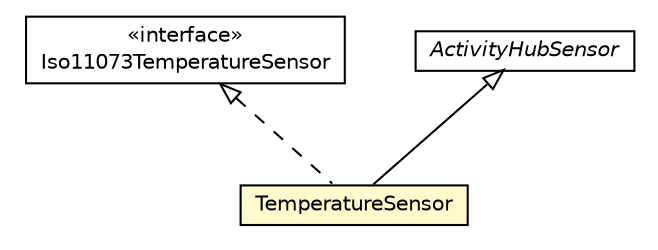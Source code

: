 #!/usr/local/bin/dot
#
# Class diagram 
# Generated by UMLGraph version R5_6-24-gf6e263 (http://www.umlgraph.org/)
#

digraph G {
	edge [fontname="Helvetica",fontsize=10,labelfontname="Helvetica",labelfontsize=10];
	node [fontname="Helvetica",fontsize=10,shape=plaintext];
	nodesep=0.25;
	ranksep=0.5;
	// org.universAAL.lddi.lib.activityhub.devicecategory.Iso11073TemperatureSensor
	c320747 [label=<<table title="org.universAAL.lddi.lib.activityhub.devicecategory.Iso11073TemperatureSensor" border="0" cellborder="1" cellspacing="0" cellpadding="2" port="p" href="../devicecategory/Iso11073TemperatureSensor.html">
		<tr><td><table border="0" cellspacing="0" cellpadding="1">
<tr><td align="center" balign="center"> &#171;interface&#187; </td></tr>
<tr><td align="center" balign="center"> Iso11073TemperatureSensor </td></tr>
		</table></td></tr>
		</table>>, URL="../devicecategory/Iso11073TemperatureSensor.html", fontname="Helvetica", fontcolor="black", fontsize=10.0];
	// org.universAAL.lddi.lib.activityhub.devicemodel.TemperatureSensor
	c320764 [label=<<table title="org.universAAL.lddi.lib.activityhub.devicemodel.TemperatureSensor" border="0" cellborder="1" cellspacing="0" cellpadding="2" port="p" bgcolor="lemonChiffon" href="./TemperatureSensor.html">
		<tr><td><table border="0" cellspacing="0" cellpadding="1">
<tr><td align="center" balign="center"> TemperatureSensor </td></tr>
		</table></td></tr>
		</table>>, URL="./TemperatureSensor.html", fontname="Helvetica", fontcolor="black", fontsize=10.0];
	// org.universAAL.lddi.lib.activityhub.devicemodel.ActivityHubSensor
	c320777 [label=<<table title="org.universAAL.lddi.lib.activityhub.devicemodel.ActivityHubSensor" border="0" cellborder="1" cellspacing="0" cellpadding="2" port="p" href="./ActivityHubSensor.html">
		<tr><td><table border="0" cellspacing="0" cellpadding="1">
<tr><td align="center" balign="center"><font face="Helvetica-Oblique"> ActivityHubSensor </font></td></tr>
		</table></td></tr>
		</table>>, URL="./ActivityHubSensor.html", fontname="Helvetica", fontcolor="black", fontsize=10.0];
	//org.universAAL.lddi.lib.activityhub.devicemodel.TemperatureSensor extends org.universAAL.lddi.lib.activityhub.devicemodel.ActivityHubSensor
	c320777:p -> c320764:p [dir=back,arrowtail=empty];
	//org.universAAL.lddi.lib.activityhub.devicemodel.TemperatureSensor implements org.universAAL.lddi.lib.activityhub.devicecategory.Iso11073TemperatureSensor
	c320747:p -> c320764:p [dir=back,arrowtail=empty,style=dashed];
}

